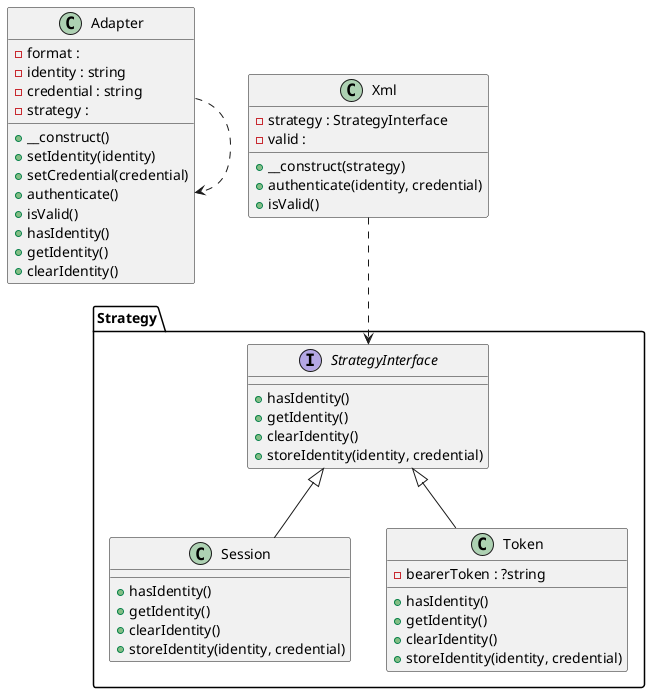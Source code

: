@startuml class-diagram
  class "Adapter" as Adapter {
    -format : 
    -identity : string
    -credential : string
    -strategy : 
    +__construct()
    +setIdentity(identity)
    +setCredential(credential)
    +authenticate()
    +isValid()
    +hasIdentity()
    +getIdentity()
    +clearIdentity()
  }
  class "Xml" as Xml {
    -strategy : StrategyInterface
    -valid : 
    +__construct(strategy)
    +authenticate(identity, credential)
    +isValid()
  }
  package Strategy as Strategy {
    class "Session" as Strategy_Session {
      +hasIdentity()
      +getIdentity()
      +clearIdentity()
      +storeIdentity(identity, credential)
    }
    interface "StrategyInterface" as Strategy_StrategyInterface {
      +hasIdentity()
      +getIdentity()
      +clearIdentity()
      +storeIdentity(identity, credential)
    }
    class "Token" as Strategy_Token {
      -bearerToken : ?string
      +hasIdentity()
      +getIdentity()
      +clearIdentity()
      +storeIdentity(identity, credential)
    }
  }
  Adapter ..> Adapter
  Strategy_StrategyInterface <|-- Strategy_Session
  Strategy_StrategyInterface <|-- Strategy_Token
  Xml ..> Strategy_StrategyInterface
@enduml
